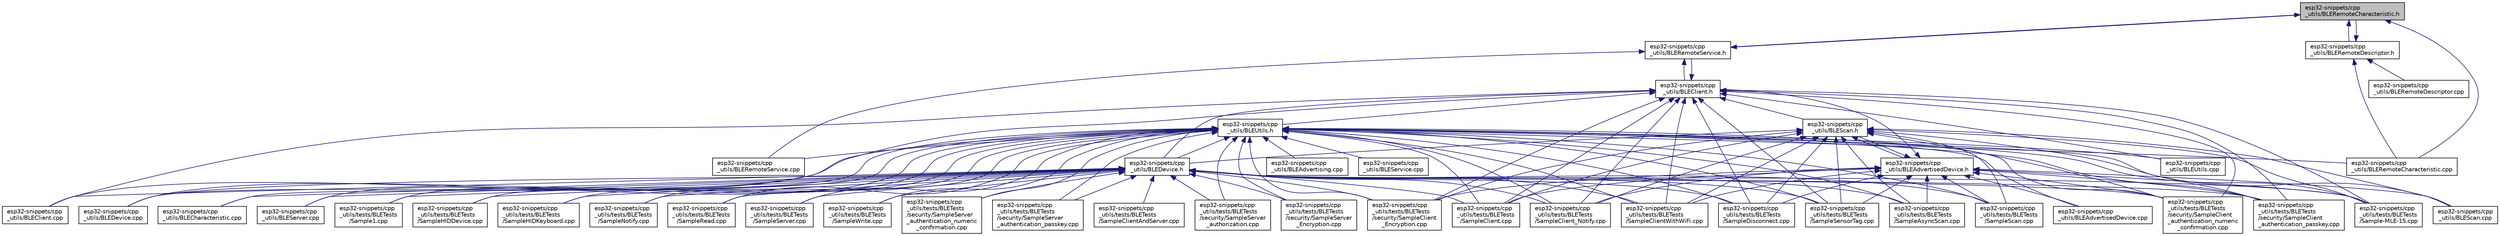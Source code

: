 digraph "esp32-snippets/cpp_utils/BLERemoteCharacteristic.h"
{
  edge [fontname="Helvetica",fontsize="10",labelfontname="Helvetica",labelfontsize="10"];
  node [fontname="Helvetica",fontsize="10",shape=record];
  Node33 [label="esp32-snippets/cpp\l_utils/BLERemoteCharacteristic.h",height=0.2,width=0.4,color="black", fillcolor="grey75", style="filled", fontcolor="black"];
  Node33 -> Node34 [dir="back",color="midnightblue",fontsize="10",style="solid",fontname="Helvetica"];
  Node34 [label="esp32-snippets/cpp\l_utils/BLERemoteService.h",height=0.2,width=0.4,color="black", fillcolor="white", style="filled",URL="$_b_l_e_remote_service_8h.html"];
  Node34 -> Node35 [dir="back",color="midnightblue",fontsize="10",style="solid",fontname="Helvetica"];
  Node35 [label="esp32-snippets/cpp\l_utils/BLEClient.h",height=0.2,width=0.4,color="black", fillcolor="white", style="filled",URL="$_b_l_e_client_8h.html"];
  Node35 -> Node36 [dir="back",color="midnightblue",fontsize="10",style="solid",fontname="Helvetica"];
  Node36 [label="esp32-snippets/cpp\l_utils/BLEScan.h",height=0.2,width=0.4,color="black", fillcolor="white", style="filled",URL="$_b_l_e_scan_8h.html"];
  Node36 -> Node37 [dir="back",color="midnightblue",fontsize="10",style="solid",fontname="Helvetica"];
  Node37 [label="esp32-snippets/cpp\l_utils/BLEAdvertisedDevice.h",height=0.2,width=0.4,color="black", fillcolor="white", style="filled",URL="$_b_l_e_advertised_device_8h.html"];
  Node37 -> Node38 [dir="back",color="midnightblue",fontsize="10",style="solid",fontname="Helvetica"];
  Node38 [label="esp32-snippets/cpp\l_utils/BLEAdvertisedDevice.cpp",height=0.2,width=0.4,color="black", fillcolor="white", style="filled",URL="$_b_l_e_advertised_device_8cpp.html"];
  Node37 -> Node36 [dir="back",color="midnightblue",fontsize="10",style="solid",fontname="Helvetica"];
  Node37 -> Node35 [dir="back",color="midnightblue",fontsize="10",style="solid",fontname="Helvetica"];
  Node37 -> Node39 [dir="back",color="midnightblue",fontsize="10",style="solid",fontname="Helvetica"];
  Node39 [label="esp32-snippets/cpp\l_utils/BLEScan.cpp",height=0.2,width=0.4,color="black", fillcolor="white", style="filled",URL="$_b_l_e_scan_8cpp.html"];
  Node37 -> Node40 [dir="back",color="midnightblue",fontsize="10",style="solid",fontname="Helvetica"];
  Node40 [label="esp32-snippets/cpp\l_utils/tests/BLETests\l/Sample-MLE-15.cpp",height=0.2,width=0.4,color="black", fillcolor="white", style="filled",URL="$_sample-_m_l_e-15_8cpp.html"];
  Node37 -> Node41 [dir="back",color="midnightblue",fontsize="10",style="solid",fontname="Helvetica"];
  Node41 [label="esp32-snippets/cpp\l_utils/tests/BLETests\l/SampleAsyncScan.cpp",height=0.2,width=0.4,color="black", fillcolor="white", style="filled",URL="$_sample_async_scan_8cpp.html"];
  Node37 -> Node42 [dir="back",color="midnightblue",fontsize="10",style="solid",fontname="Helvetica"];
  Node42 [label="esp32-snippets/cpp\l_utils/tests/BLETests\l/SampleClient.cpp",height=0.2,width=0.4,color="black", fillcolor="white", style="filled",URL="$_sample_client_8cpp.html"];
  Node37 -> Node43 [dir="back",color="midnightblue",fontsize="10",style="solid",fontname="Helvetica"];
  Node43 [label="esp32-snippets/cpp\l_utils/tests/BLETests\l/SampleClient_Notify.cpp",height=0.2,width=0.4,color="black", fillcolor="white", style="filled",URL="$_sample_client___notify_8cpp.html"];
  Node37 -> Node44 [dir="back",color="midnightblue",fontsize="10",style="solid",fontname="Helvetica"];
  Node44 [label="esp32-snippets/cpp\l_utils/tests/BLETests\l/SampleClientWithWiFi.cpp",height=0.2,width=0.4,color="black", fillcolor="white", style="filled",URL="$_sample_client_with_wi_fi_8cpp.html"];
  Node37 -> Node45 [dir="back",color="midnightblue",fontsize="10",style="solid",fontname="Helvetica"];
  Node45 [label="esp32-snippets/cpp\l_utils/tests/BLETests\l/SampleDisconnect.cpp",height=0.2,width=0.4,color="black", fillcolor="white", style="filled",URL="$_sample_disconnect_8cpp.html"];
  Node37 -> Node46 [dir="back",color="midnightblue",fontsize="10",style="solid",fontname="Helvetica"];
  Node46 [label="esp32-snippets/cpp\l_utils/tests/BLETests\l/SampleScan.cpp",height=0.2,width=0.4,color="black", fillcolor="white", style="filled",URL="$_sample_scan_8cpp.html"];
  Node37 -> Node47 [dir="back",color="midnightblue",fontsize="10",style="solid",fontname="Helvetica"];
  Node47 [label="esp32-snippets/cpp\l_utils/tests/BLETests\l/SampleSensorTag.cpp",height=0.2,width=0.4,color="black", fillcolor="white", style="filled",URL="$_sample_sensor_tag_8cpp.html"];
  Node37 -> Node48 [dir="back",color="midnightblue",fontsize="10",style="solid",fontname="Helvetica"];
  Node48 [label="esp32-snippets/cpp\l_utils/tests/BLETests\l/security/SampleClient\l_authentication_numeric\l_confirmation.cpp",height=0.2,width=0.4,color="black", fillcolor="white", style="filled",URL="$_sample_client__authentication__numeric__confirmation_8cpp.html"];
  Node37 -> Node49 [dir="back",color="midnightblue",fontsize="10",style="solid",fontname="Helvetica"];
  Node49 [label="esp32-snippets/cpp\l_utils/tests/BLETests\l/security/SampleClient\l_authentication_passkey.cpp",height=0.2,width=0.4,color="black", fillcolor="white", style="filled",URL="$_sample_client__authentication__passkey_8cpp.html"];
  Node37 -> Node50 [dir="back",color="midnightblue",fontsize="10",style="solid",fontname="Helvetica"];
  Node50 [label="esp32-snippets/cpp\l_utils/tests/BLETests\l/security/SampleClient\l_Encryption.cpp",height=0.2,width=0.4,color="black", fillcolor="white", style="filled",URL="$_sample_client___encryption_8cpp.html"];
  Node36 -> Node51 [dir="back",color="midnightblue",fontsize="10",style="solid",fontname="Helvetica"];
  Node51 [label="esp32-snippets/cpp\l_utils/BLEDevice.h",height=0.2,width=0.4,color="black", fillcolor="white", style="filled",URL="$_b_l_e_device_8h.html"];
  Node51 -> Node52 [dir="back",color="midnightblue",fontsize="10",style="solid",fontname="Helvetica"];
  Node52 [label="esp32-snippets/cpp\l_utils/BLECharacteristic.cpp",height=0.2,width=0.4,color="black", fillcolor="white", style="filled",URL="$_b_l_e_characteristic_8cpp.html"];
  Node51 -> Node53 [dir="back",color="midnightblue",fontsize="10",style="solid",fontname="Helvetica"];
  Node53 [label="esp32-snippets/cpp\l_utils/BLEClient.cpp",height=0.2,width=0.4,color="black", fillcolor="white", style="filled",URL="$_b_l_e_client_8cpp.html"];
  Node51 -> Node54 [dir="back",color="midnightblue",fontsize="10",style="solid",fontname="Helvetica"];
  Node54 [label="esp32-snippets/cpp\l_utils/BLEDevice.cpp",height=0.2,width=0.4,color="black", fillcolor="white", style="filled",URL="$_b_l_e_device_8cpp.html"];
  Node51 -> Node55 [dir="back",color="midnightblue",fontsize="10",style="solid",fontname="Helvetica"];
  Node55 [label="esp32-snippets/cpp\l_utils/BLEServer.cpp",height=0.2,width=0.4,color="black", fillcolor="white", style="filled",URL="$_b_l_e_server_8cpp.html"];
  Node51 -> Node40 [dir="back",color="midnightblue",fontsize="10",style="solid",fontname="Helvetica"];
  Node51 -> Node56 [dir="back",color="midnightblue",fontsize="10",style="solid",fontname="Helvetica"];
  Node56 [label="esp32-snippets/cpp\l_utils/tests/BLETests\l/Sample1.cpp",height=0.2,width=0.4,color="black", fillcolor="white", style="filled",URL="$_sample1_8cpp.html"];
  Node51 -> Node41 [dir="back",color="midnightblue",fontsize="10",style="solid",fontname="Helvetica"];
  Node51 -> Node42 [dir="back",color="midnightblue",fontsize="10",style="solid",fontname="Helvetica"];
  Node51 -> Node43 [dir="back",color="midnightblue",fontsize="10",style="solid",fontname="Helvetica"];
  Node51 -> Node57 [dir="back",color="midnightblue",fontsize="10",style="solid",fontname="Helvetica"];
  Node57 [label="esp32-snippets/cpp\l_utils/tests/BLETests\l/SampleClientAndServer.cpp",height=0.2,width=0.4,color="black", fillcolor="white", style="filled",URL="$_sample_client_and_server_8cpp.html"];
  Node51 -> Node44 [dir="back",color="midnightblue",fontsize="10",style="solid",fontname="Helvetica"];
  Node51 -> Node45 [dir="back",color="midnightblue",fontsize="10",style="solid",fontname="Helvetica"];
  Node51 -> Node58 [dir="back",color="midnightblue",fontsize="10",style="solid",fontname="Helvetica"];
  Node58 [label="esp32-snippets/cpp\l_utils/tests/BLETests\l/SampleHIDDevice.cpp",height=0.2,width=0.4,color="black", fillcolor="white", style="filled",URL="$_sample_h_i_d_device_8cpp.html"];
  Node51 -> Node59 [dir="back",color="midnightblue",fontsize="10",style="solid",fontname="Helvetica"];
  Node59 [label="esp32-snippets/cpp\l_utils/tests/BLETests\l/SampleHIDKeyboard.cpp",height=0.2,width=0.4,color="black", fillcolor="white", style="filled",URL="$_sample_h_i_d_keyboard_8cpp.html"];
  Node51 -> Node60 [dir="back",color="midnightblue",fontsize="10",style="solid",fontname="Helvetica"];
  Node60 [label="esp32-snippets/cpp\l_utils/tests/BLETests\l/SampleNotify.cpp",height=0.2,width=0.4,color="black", fillcolor="white", style="filled",URL="$_sample_notify_8cpp.html"];
  Node51 -> Node61 [dir="back",color="midnightblue",fontsize="10",style="solid",fontname="Helvetica"];
  Node61 [label="esp32-snippets/cpp\l_utils/tests/BLETests\l/SampleRead.cpp",height=0.2,width=0.4,color="black", fillcolor="white", style="filled",URL="$_sample_read_8cpp.html"];
  Node51 -> Node46 [dir="back",color="midnightblue",fontsize="10",style="solid",fontname="Helvetica"];
  Node51 -> Node47 [dir="back",color="midnightblue",fontsize="10",style="solid",fontname="Helvetica"];
  Node51 -> Node62 [dir="back",color="midnightblue",fontsize="10",style="solid",fontname="Helvetica"];
  Node62 [label="esp32-snippets/cpp\l_utils/tests/BLETests\l/SampleServer.cpp",height=0.2,width=0.4,color="black", fillcolor="white", style="filled",URL="$_sample_server_8cpp.html"];
  Node51 -> Node63 [dir="back",color="midnightblue",fontsize="10",style="solid",fontname="Helvetica"];
  Node63 [label="esp32-snippets/cpp\l_utils/tests/BLETests\l/SampleWrite.cpp",height=0.2,width=0.4,color="black", fillcolor="white", style="filled",URL="$_sample_write_8cpp.html"];
  Node51 -> Node48 [dir="back",color="midnightblue",fontsize="10",style="solid",fontname="Helvetica"];
  Node51 -> Node49 [dir="back",color="midnightblue",fontsize="10",style="solid",fontname="Helvetica"];
  Node51 -> Node50 [dir="back",color="midnightblue",fontsize="10",style="solid",fontname="Helvetica"];
  Node51 -> Node64 [dir="back",color="midnightblue",fontsize="10",style="solid",fontname="Helvetica"];
  Node64 [label="esp32-snippets/cpp\l_utils/tests/BLETests\l/security/SampleServer\l_authentication_numeric\l_confirmation.cpp",height=0.2,width=0.4,color="black", fillcolor="white", style="filled",URL="$_sample_server__authentication__numeric__confirmation_8cpp.html"];
  Node51 -> Node65 [dir="back",color="midnightblue",fontsize="10",style="solid",fontname="Helvetica"];
  Node65 [label="esp32-snippets/cpp\l_utils/tests/BLETests\l/security/SampleServer\l_authentication_passkey.cpp",height=0.2,width=0.4,color="black", fillcolor="white", style="filled",URL="$_sample_server__authentication__passkey_8cpp.html"];
  Node51 -> Node66 [dir="back",color="midnightblue",fontsize="10",style="solid",fontname="Helvetica"];
  Node66 [label="esp32-snippets/cpp\l_utils/tests/BLETests\l/security/SampleServer\l_authorization.cpp",height=0.2,width=0.4,color="black", fillcolor="white", style="filled",URL="$_sample_server__authorization_8cpp.html"];
  Node51 -> Node67 [dir="back",color="midnightblue",fontsize="10",style="solid",fontname="Helvetica"];
  Node67 [label="esp32-snippets/cpp\l_utils/tests/BLETests\l/security/SampleServer\l_Encryption.cpp",height=0.2,width=0.4,color="black", fillcolor="white", style="filled",URL="$_sample_server___encryption_8cpp.html"];
  Node36 -> Node39 [dir="back",color="midnightblue",fontsize="10",style="solid",fontname="Helvetica"];
  Node36 -> Node40 [dir="back",color="midnightblue",fontsize="10",style="solid",fontname="Helvetica"];
  Node36 -> Node41 [dir="back",color="midnightblue",fontsize="10",style="solid",fontname="Helvetica"];
  Node36 -> Node42 [dir="back",color="midnightblue",fontsize="10",style="solid",fontname="Helvetica"];
  Node36 -> Node43 [dir="back",color="midnightblue",fontsize="10",style="solid",fontname="Helvetica"];
  Node36 -> Node44 [dir="back",color="midnightblue",fontsize="10",style="solid",fontname="Helvetica"];
  Node36 -> Node45 [dir="back",color="midnightblue",fontsize="10",style="solid",fontname="Helvetica"];
  Node36 -> Node46 [dir="back",color="midnightblue",fontsize="10",style="solid",fontname="Helvetica"];
  Node36 -> Node47 [dir="back",color="midnightblue",fontsize="10",style="solid",fontname="Helvetica"];
  Node36 -> Node48 [dir="back",color="midnightblue",fontsize="10",style="solid",fontname="Helvetica"];
  Node36 -> Node49 [dir="back",color="midnightblue",fontsize="10",style="solid",fontname="Helvetica"];
  Node36 -> Node50 [dir="back",color="midnightblue",fontsize="10",style="solid",fontname="Helvetica"];
  Node35 -> Node34 [dir="back",color="midnightblue",fontsize="10",style="solid",fontname="Helvetica"];
  Node35 -> Node68 [dir="back",color="midnightblue",fontsize="10",style="solid",fontname="Helvetica"];
  Node68 [label="esp32-snippets/cpp\l_utils/BLEUtils.h",height=0.2,width=0.4,color="black", fillcolor="white", style="filled",URL="$_b_l_e_utils_8h.html"];
  Node68 -> Node38 [dir="back",color="midnightblue",fontsize="10",style="solid",fontname="Helvetica"];
  Node68 -> Node69 [dir="back",color="midnightblue",fontsize="10",style="solid",fontname="Helvetica"];
  Node69 [label="esp32-snippets/cpp\l_utils/BLEAdvertising.cpp",height=0.2,width=0.4,color="black", fillcolor="white", style="filled",URL="$_b_l_e_advertising_8cpp.html"];
  Node68 -> Node51 [dir="back",color="midnightblue",fontsize="10",style="solid",fontname="Helvetica"];
  Node68 -> Node52 [dir="back",color="midnightblue",fontsize="10",style="solid",fontname="Helvetica"];
  Node68 -> Node53 [dir="back",color="midnightblue",fontsize="10",style="solid",fontname="Helvetica"];
  Node68 -> Node54 [dir="back",color="midnightblue",fontsize="10",style="solid",fontname="Helvetica"];
  Node68 -> Node70 [dir="back",color="midnightblue",fontsize="10",style="solid",fontname="Helvetica"];
  Node70 [label="esp32-snippets/cpp\l_utils/BLERemoteCharacteristic.cpp",height=0.2,width=0.4,color="black", fillcolor="white", style="filled",URL="$_b_l_e_remote_characteristic_8cpp.html"];
  Node68 -> Node71 [dir="back",color="midnightblue",fontsize="10",style="solid",fontname="Helvetica"];
  Node71 [label="esp32-snippets/cpp\l_utils/BLERemoteService.cpp",height=0.2,width=0.4,color="black", fillcolor="white", style="filled",URL="$_b_l_e_remote_service_8cpp.html"];
  Node68 -> Node39 [dir="back",color="midnightblue",fontsize="10",style="solid",fontname="Helvetica"];
  Node68 -> Node55 [dir="back",color="midnightblue",fontsize="10",style="solid",fontname="Helvetica"];
  Node68 -> Node72 [dir="back",color="midnightblue",fontsize="10",style="solid",fontname="Helvetica"];
  Node72 [label="esp32-snippets/cpp\l_utils/BLEService.cpp",height=0.2,width=0.4,color="black", fillcolor="white", style="filled",URL="$_b_l_e_service_8cpp.html"];
  Node68 -> Node73 [dir="back",color="midnightblue",fontsize="10",style="solid",fontname="Helvetica"];
  Node73 [label="esp32-snippets/cpp\l_utils/BLEUtils.cpp",height=0.2,width=0.4,color="black", fillcolor="white", style="filled",URL="$_b_l_e_utils_8cpp.html"];
  Node68 -> Node40 [dir="back",color="midnightblue",fontsize="10",style="solid",fontname="Helvetica"];
  Node68 -> Node56 [dir="back",color="midnightblue",fontsize="10",style="solid",fontname="Helvetica"];
  Node68 -> Node41 [dir="back",color="midnightblue",fontsize="10",style="solid",fontname="Helvetica"];
  Node68 -> Node42 [dir="back",color="midnightblue",fontsize="10",style="solid",fontname="Helvetica"];
  Node68 -> Node43 [dir="back",color="midnightblue",fontsize="10",style="solid",fontname="Helvetica"];
  Node68 -> Node44 [dir="back",color="midnightblue",fontsize="10",style="solid",fontname="Helvetica"];
  Node68 -> Node45 [dir="back",color="midnightblue",fontsize="10",style="solid",fontname="Helvetica"];
  Node68 -> Node58 [dir="back",color="midnightblue",fontsize="10",style="solid",fontname="Helvetica"];
  Node68 -> Node59 [dir="back",color="midnightblue",fontsize="10",style="solid",fontname="Helvetica"];
  Node68 -> Node60 [dir="back",color="midnightblue",fontsize="10",style="solid",fontname="Helvetica"];
  Node68 -> Node61 [dir="back",color="midnightblue",fontsize="10",style="solid",fontname="Helvetica"];
  Node68 -> Node46 [dir="back",color="midnightblue",fontsize="10",style="solid",fontname="Helvetica"];
  Node68 -> Node47 [dir="back",color="midnightblue",fontsize="10",style="solid",fontname="Helvetica"];
  Node68 -> Node62 [dir="back",color="midnightblue",fontsize="10",style="solid",fontname="Helvetica"];
  Node68 -> Node63 [dir="back",color="midnightblue",fontsize="10",style="solid",fontname="Helvetica"];
  Node68 -> Node48 [dir="back",color="midnightblue",fontsize="10",style="solid",fontname="Helvetica"];
  Node68 -> Node49 [dir="back",color="midnightblue",fontsize="10",style="solid",fontname="Helvetica"];
  Node68 -> Node50 [dir="back",color="midnightblue",fontsize="10",style="solid",fontname="Helvetica"];
  Node68 -> Node64 [dir="back",color="midnightblue",fontsize="10",style="solid",fontname="Helvetica"];
  Node68 -> Node65 [dir="back",color="midnightblue",fontsize="10",style="solid",fontname="Helvetica"];
  Node68 -> Node66 [dir="back",color="midnightblue",fontsize="10",style="solid",fontname="Helvetica"];
  Node68 -> Node67 [dir="back",color="midnightblue",fontsize="10",style="solid",fontname="Helvetica"];
  Node35 -> Node51 [dir="back",color="midnightblue",fontsize="10",style="solid",fontname="Helvetica"];
  Node35 -> Node53 [dir="back",color="midnightblue",fontsize="10",style="solid",fontname="Helvetica"];
  Node35 -> Node54 [dir="back",color="midnightblue",fontsize="10",style="solid",fontname="Helvetica"];
  Node35 -> Node73 [dir="back",color="midnightblue",fontsize="10",style="solid",fontname="Helvetica"];
  Node35 -> Node40 [dir="back",color="midnightblue",fontsize="10",style="solid",fontname="Helvetica"];
  Node35 -> Node42 [dir="back",color="midnightblue",fontsize="10",style="solid",fontname="Helvetica"];
  Node35 -> Node43 [dir="back",color="midnightblue",fontsize="10",style="solid",fontname="Helvetica"];
  Node35 -> Node44 [dir="back",color="midnightblue",fontsize="10",style="solid",fontname="Helvetica"];
  Node35 -> Node45 [dir="back",color="midnightblue",fontsize="10",style="solid",fontname="Helvetica"];
  Node35 -> Node47 [dir="back",color="midnightblue",fontsize="10",style="solid",fontname="Helvetica"];
  Node35 -> Node48 [dir="back",color="midnightblue",fontsize="10",style="solid",fontname="Helvetica"];
  Node35 -> Node49 [dir="back",color="midnightblue",fontsize="10",style="solid",fontname="Helvetica"];
  Node35 -> Node50 [dir="back",color="midnightblue",fontsize="10",style="solid",fontname="Helvetica"];
  Node34 -> Node33 [dir="back",color="midnightblue",fontsize="10",style="solid",fontname="Helvetica"];
  Node34 -> Node71 [dir="back",color="midnightblue",fontsize="10",style="solid",fontname="Helvetica"];
  Node33 -> Node74 [dir="back",color="midnightblue",fontsize="10",style="solid",fontname="Helvetica"];
  Node74 [label="esp32-snippets/cpp\l_utils/BLERemoteDescriptor.h",height=0.2,width=0.4,color="black", fillcolor="white", style="filled",URL="$_b_l_e_remote_descriptor_8h.html"];
  Node74 -> Node33 [dir="back",color="midnightblue",fontsize="10",style="solid",fontname="Helvetica"];
  Node74 -> Node70 [dir="back",color="midnightblue",fontsize="10",style="solid",fontname="Helvetica"];
  Node74 -> Node75 [dir="back",color="midnightblue",fontsize="10",style="solid",fontname="Helvetica"];
  Node75 [label="esp32-snippets/cpp\l_utils/BLERemoteDescriptor.cpp",height=0.2,width=0.4,color="black", fillcolor="white", style="filled",URL="$_b_l_e_remote_descriptor_8cpp.html"];
  Node33 -> Node70 [dir="back",color="midnightblue",fontsize="10",style="solid",fontname="Helvetica"];
}
